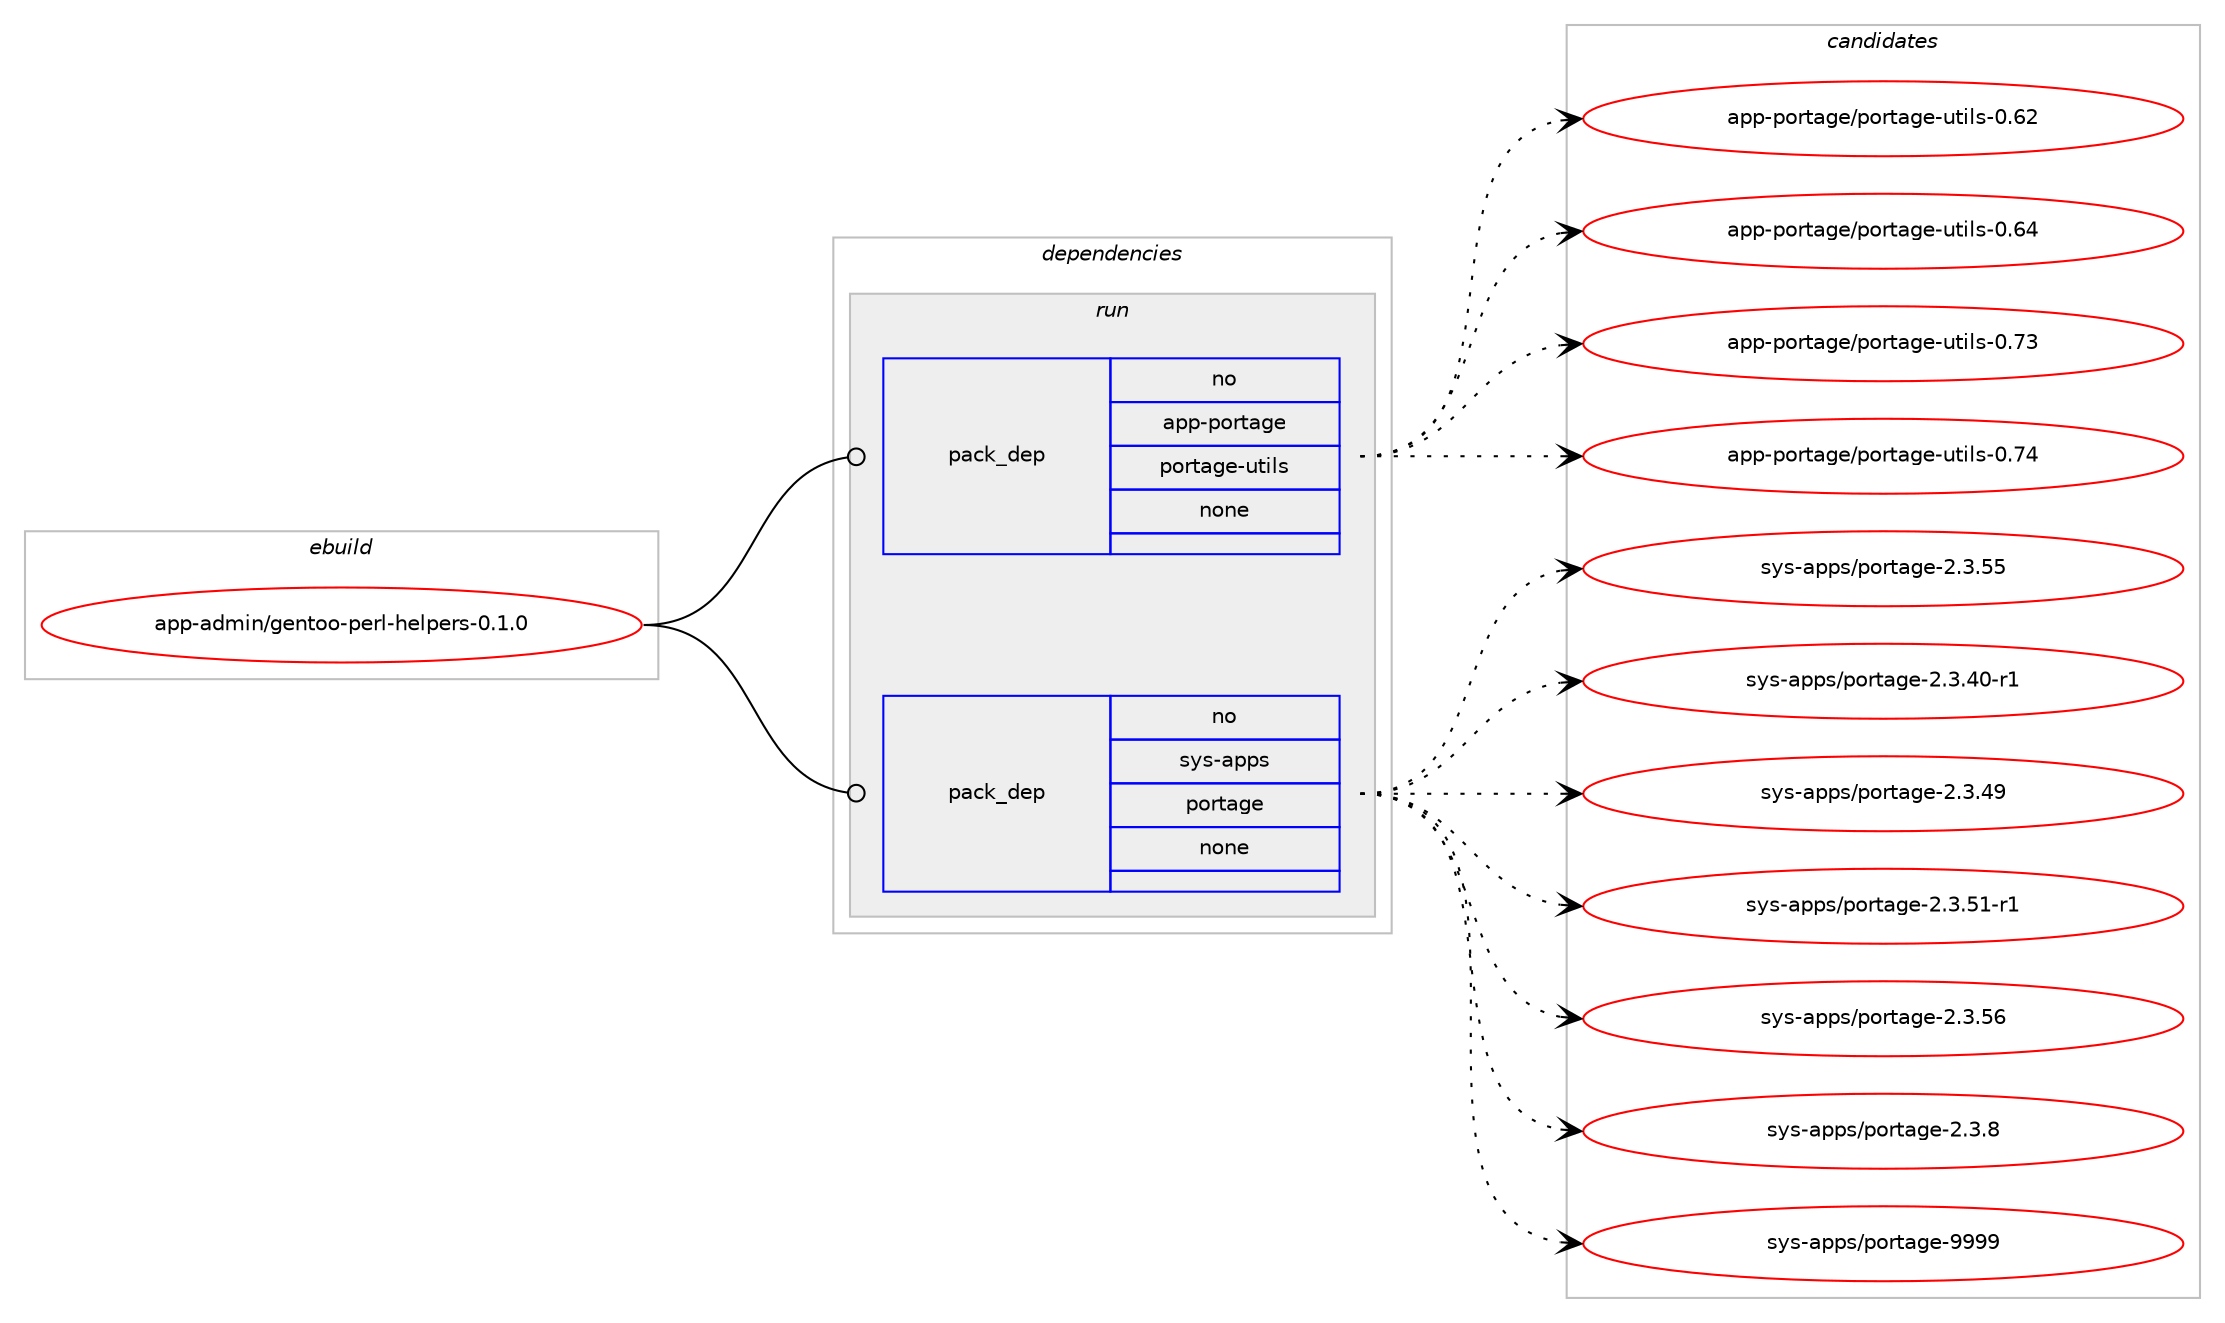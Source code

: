 digraph prolog {

# *************
# Graph options
# *************

newrank=true;
concentrate=true;
compound=true;
graph [rankdir=LR,fontname=Helvetica,fontsize=10,ranksep=1.5];#, ranksep=2.5, nodesep=0.2];
edge  [arrowhead=vee];
node  [fontname=Helvetica,fontsize=10];

# **********
# The ebuild
# **********

subgraph cluster_leftcol {
color=gray;
rank=same;
label=<<i>ebuild</i>>;
id [label="app-admin/gentoo-perl-helpers-0.1.0", color=red, width=4, href="../app-admin/gentoo-perl-helpers-0.1.0.svg"];
}

# ****************
# The dependencies
# ****************

subgraph cluster_midcol {
color=gray;
label=<<i>dependencies</i>>;
subgraph cluster_compile {
fillcolor="#eeeeee";
style=filled;
label=<<i>compile</i>>;
}
subgraph cluster_compileandrun {
fillcolor="#eeeeee";
style=filled;
label=<<i>compile and run</i>>;
}
subgraph cluster_run {
fillcolor="#eeeeee";
style=filled;
label=<<i>run</i>>;
subgraph pack259 {
dependency322 [label=<<TABLE BORDER="0" CELLBORDER="1" CELLSPACING="0" CELLPADDING="4" WIDTH="220"><TR><TD ROWSPAN="6" CELLPADDING="30">pack_dep</TD></TR><TR><TD WIDTH="110">no</TD></TR><TR><TD>app-portage</TD></TR><TR><TD>portage-utils</TD></TR><TR><TD>none</TD></TR><TR><TD></TD></TR></TABLE>>, shape=none, color=blue];
}
id:e -> dependency322:w [weight=20,style="solid",arrowhead="odot"];
subgraph pack260 {
dependency323 [label=<<TABLE BORDER="0" CELLBORDER="1" CELLSPACING="0" CELLPADDING="4" WIDTH="220"><TR><TD ROWSPAN="6" CELLPADDING="30">pack_dep</TD></TR><TR><TD WIDTH="110">no</TD></TR><TR><TD>sys-apps</TD></TR><TR><TD>portage</TD></TR><TR><TD>none</TD></TR><TR><TD></TD></TR></TABLE>>, shape=none, color=blue];
}
id:e -> dependency323:w [weight=20,style="solid",arrowhead="odot"];
}
}

# **************
# The candidates
# **************

subgraph cluster_choices {
rank=same;
color=gray;
label=<<i>candidates</i>>;

subgraph choice259 {
color=black;
nodesep=1;
choice9711211245112111114116971031014711211111411697103101451171161051081154548465450 [label="app-portage/portage-utils-0.62", color=red, width=4,href="../app-portage/portage-utils-0.62.svg"];
choice9711211245112111114116971031014711211111411697103101451171161051081154548465452 [label="app-portage/portage-utils-0.64", color=red, width=4,href="../app-portage/portage-utils-0.64.svg"];
choice9711211245112111114116971031014711211111411697103101451171161051081154548465551 [label="app-portage/portage-utils-0.73", color=red, width=4,href="../app-portage/portage-utils-0.73.svg"];
choice9711211245112111114116971031014711211111411697103101451171161051081154548465552 [label="app-portage/portage-utils-0.74", color=red, width=4,href="../app-portage/portage-utils-0.74.svg"];
dependency322:e -> choice9711211245112111114116971031014711211111411697103101451171161051081154548465450:w [style=dotted,weight="100"];
dependency322:e -> choice9711211245112111114116971031014711211111411697103101451171161051081154548465452:w [style=dotted,weight="100"];
dependency322:e -> choice9711211245112111114116971031014711211111411697103101451171161051081154548465551:w [style=dotted,weight="100"];
dependency322:e -> choice9711211245112111114116971031014711211111411697103101451171161051081154548465552:w [style=dotted,weight="100"];
}
subgraph choice260 {
color=black;
nodesep=1;
choice1151211154597112112115471121111141169710310145504651465353 [label="sys-apps/portage-2.3.55", color=red, width=4,href="../sys-apps/portage-2.3.55.svg"];
choice11512111545971121121154711211111411697103101455046514652484511449 [label="sys-apps/portage-2.3.40-r1", color=red, width=4,href="../sys-apps/portage-2.3.40-r1.svg"];
choice1151211154597112112115471121111141169710310145504651465257 [label="sys-apps/portage-2.3.49", color=red, width=4,href="../sys-apps/portage-2.3.49.svg"];
choice11512111545971121121154711211111411697103101455046514653494511449 [label="sys-apps/portage-2.3.51-r1", color=red, width=4,href="../sys-apps/portage-2.3.51-r1.svg"];
choice1151211154597112112115471121111141169710310145504651465354 [label="sys-apps/portage-2.3.56", color=red, width=4,href="../sys-apps/portage-2.3.56.svg"];
choice11512111545971121121154711211111411697103101455046514656 [label="sys-apps/portage-2.3.8", color=red, width=4,href="../sys-apps/portage-2.3.8.svg"];
choice115121115459711211211547112111114116971031014557575757 [label="sys-apps/portage-9999", color=red, width=4,href="../sys-apps/portage-9999.svg"];
dependency323:e -> choice1151211154597112112115471121111141169710310145504651465353:w [style=dotted,weight="100"];
dependency323:e -> choice11512111545971121121154711211111411697103101455046514652484511449:w [style=dotted,weight="100"];
dependency323:e -> choice1151211154597112112115471121111141169710310145504651465257:w [style=dotted,weight="100"];
dependency323:e -> choice11512111545971121121154711211111411697103101455046514653494511449:w [style=dotted,weight="100"];
dependency323:e -> choice1151211154597112112115471121111141169710310145504651465354:w [style=dotted,weight="100"];
dependency323:e -> choice11512111545971121121154711211111411697103101455046514656:w [style=dotted,weight="100"];
dependency323:e -> choice115121115459711211211547112111114116971031014557575757:w [style=dotted,weight="100"];
}
}

}

